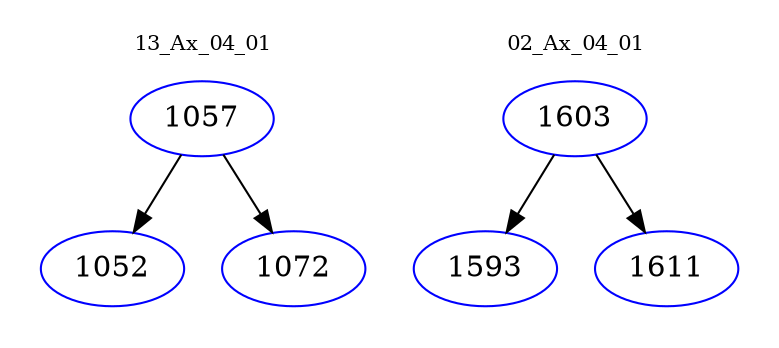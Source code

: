 digraph{
subgraph cluster_0 {
color = white
label = "13_Ax_04_01";
fontsize=10;
T0_1057 [label="1057", color="blue"]
T0_1057 -> T0_1052 [color="black"]
T0_1052 [label="1052", color="blue"]
T0_1057 -> T0_1072 [color="black"]
T0_1072 [label="1072", color="blue"]
}
subgraph cluster_1 {
color = white
label = "02_Ax_04_01";
fontsize=10;
T1_1603 [label="1603", color="blue"]
T1_1603 -> T1_1593 [color="black"]
T1_1593 [label="1593", color="blue"]
T1_1603 -> T1_1611 [color="black"]
T1_1611 [label="1611", color="blue"]
}
}
